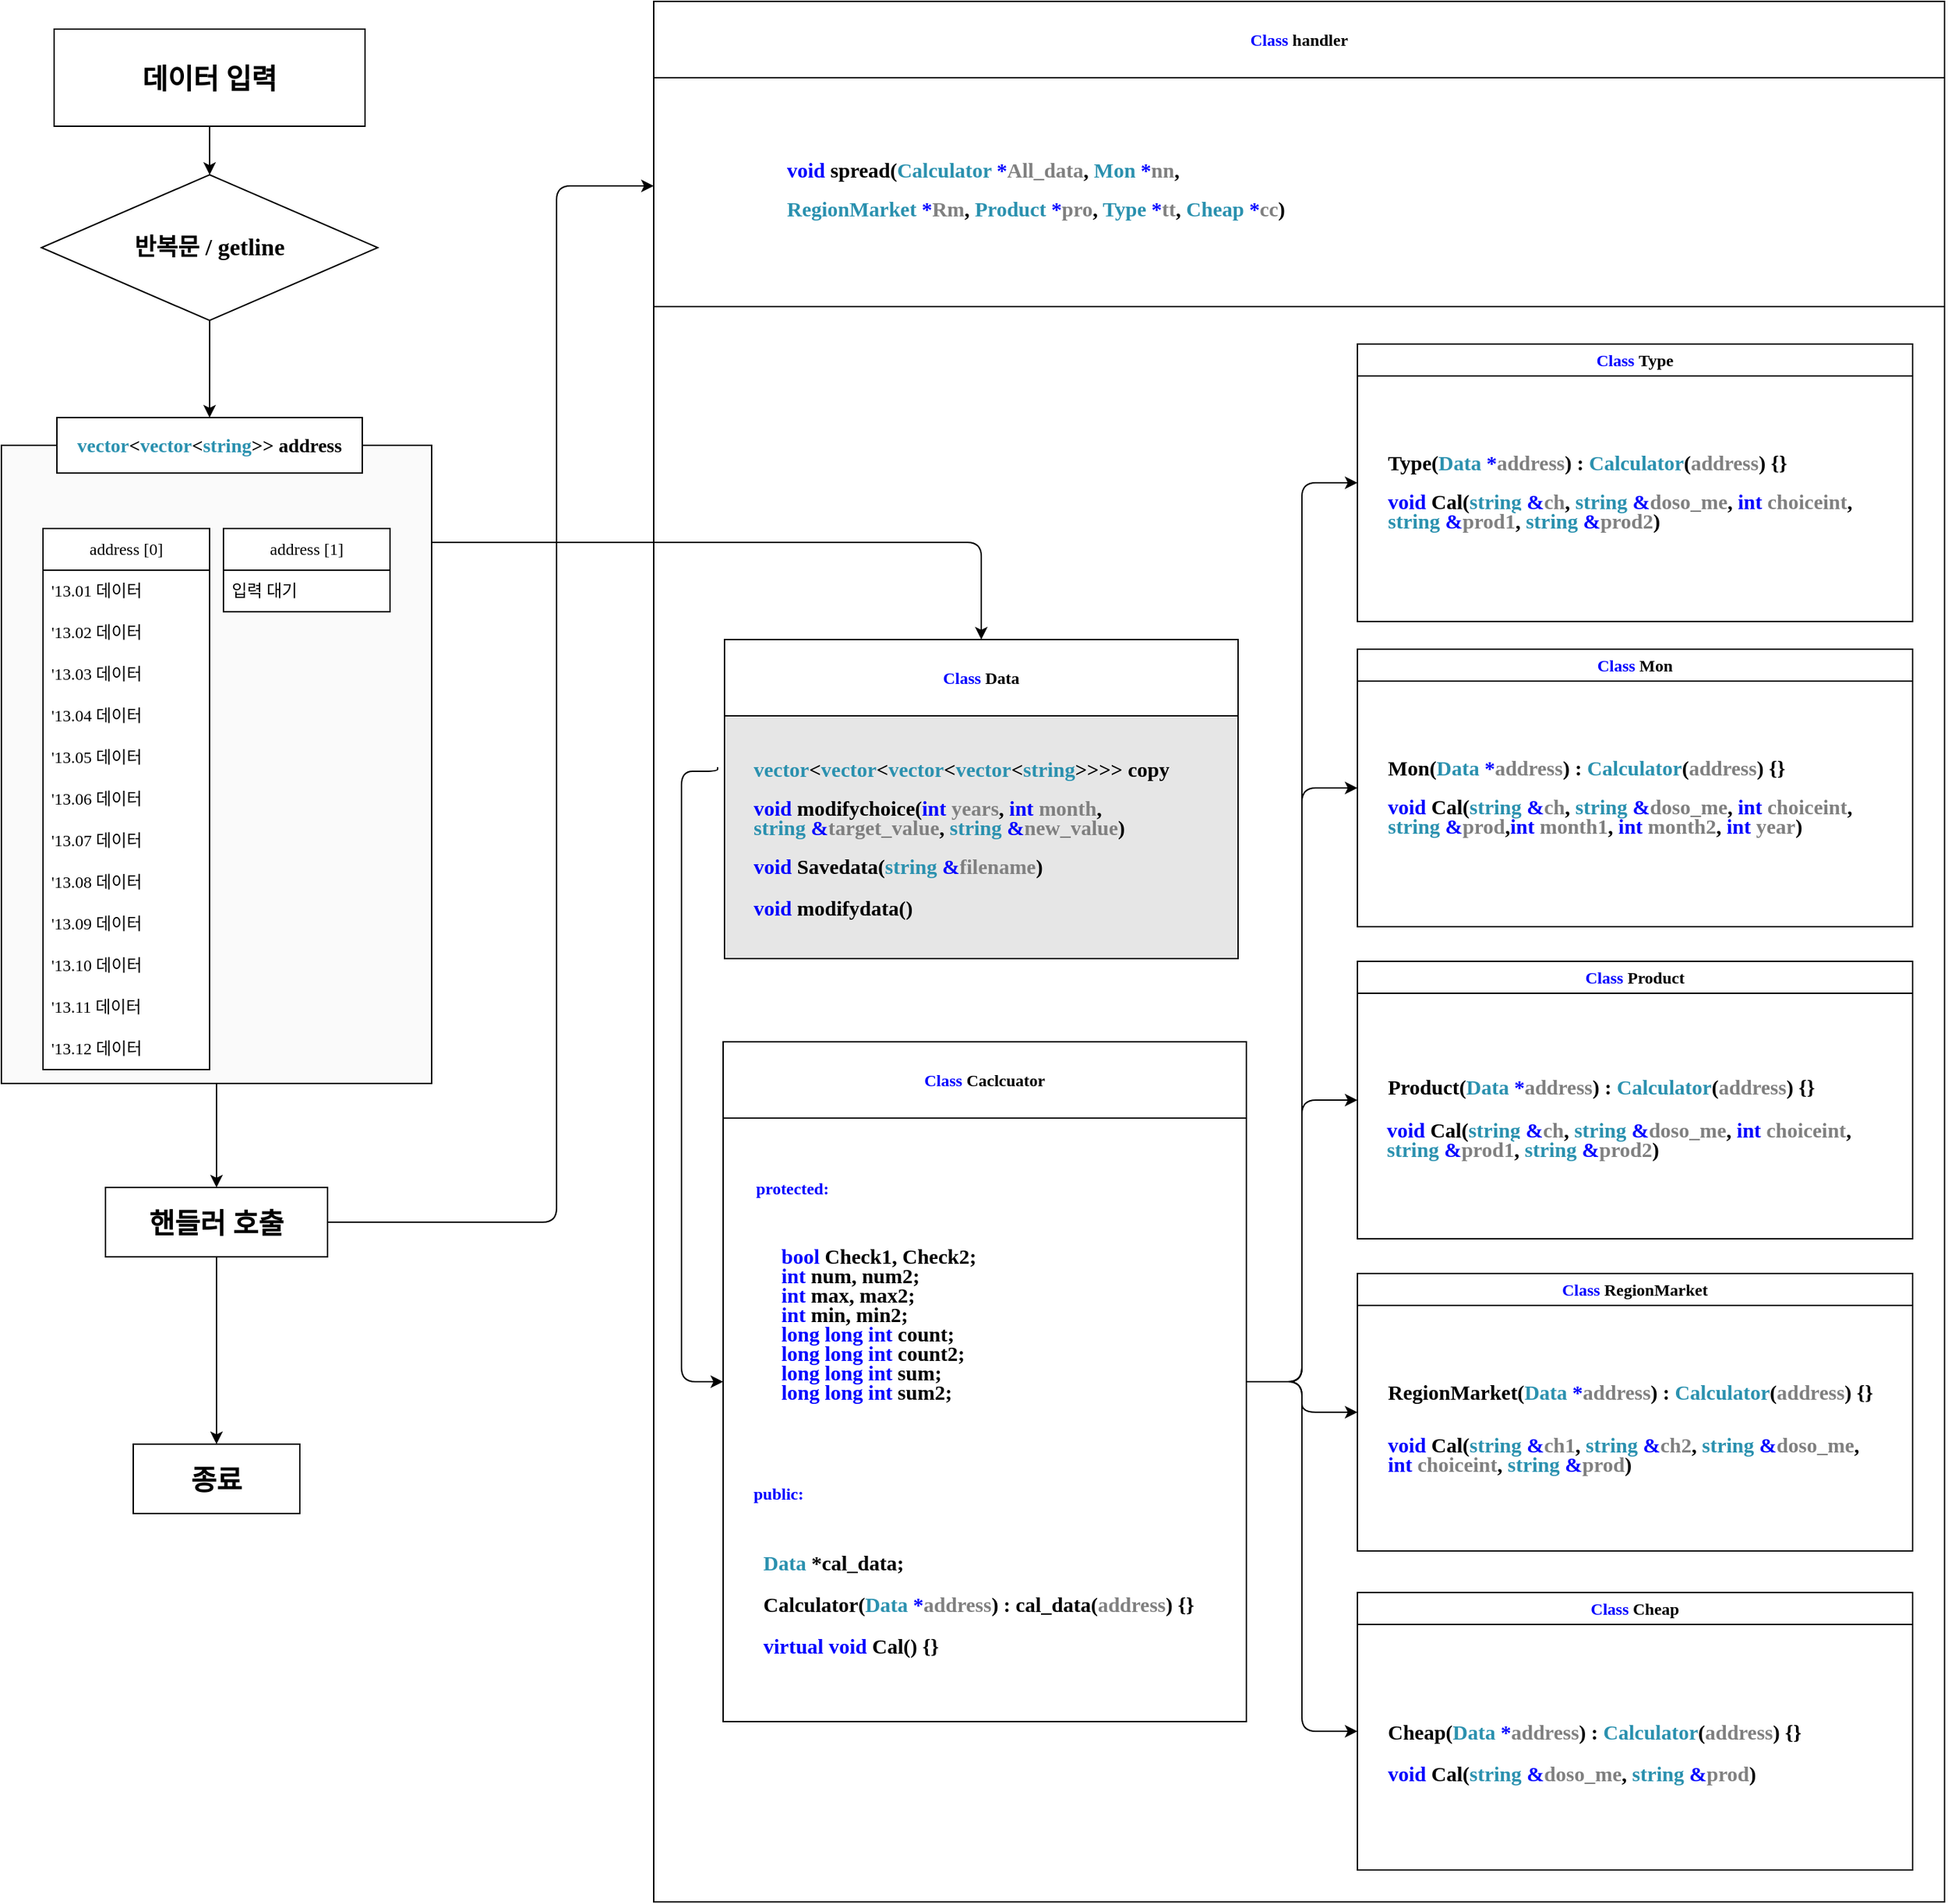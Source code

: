<mxfile version="24.3.1" type="device">
  <diagram id="v6KiXpzQFniliIx0SQfQ" name="페이지-2">
    <mxGraphModel dx="2636" dy="2210" grid="1" gridSize="10" guides="1" tooltips="1" connect="1" arrows="1" fold="1" page="1" pageScale="1" pageWidth="827" pageHeight="1169" math="0" shadow="0">
      <root>
        <mxCell id="0" />
        <mxCell id="1" parent="0" />
        <mxCell id="slJgg52BA8fFUkIbOtVV-1" value="&lt;font&gt;&lt;font color=&quot;#0000ff&quot;&gt;Class&lt;/font&gt;&amp;nbsp;handler&lt;span style=&quot;color: rgba(0, 0, 0, 0); font-size: 0px; font-weight: 400; text-align: start;&quot;&gt;%3CmxGraphModel%3E%3Croot%3E%3CmxCell%20id%3D%220%22%2F%3E%3CmxCell%20id%3D%221%22%20parent%3D%220%22%2F%3E%3CmxCell%20id%3D%222%22%20value%3D%22%26lt%3Bfont%20color%3D%26quot%3B%230000ff%26quot%3B%26gt%3BClass%26lt%3B%2Ffont%26gt%3B%26amp%3Bnbsp%3BCalculator%22%20style%3D%22swimlane%3BwhiteSpace%3Dwrap%3Bhtml%3D1%3B%22%20vertex%3D%221%22%20parent%3D%221%22%3E%3CmxGeometry%20x%3D%22314%22%20y%3D%22450%22%20width%3D%22200%22%20height%3D%22200%22%20as%3D%22geometry%22%2F%3E%3C%2FmxCell%3E%3C%2Froot%3E%3C%2FmxGraphModel%3E&lt;/span&gt;&lt;/font&gt;" style="swimlane;whiteSpace=wrap;html=1;startSize=55;verticalAlign=middle;fontFamily=Georgia;swimlaneFillColor=#FFFFFF;movable=1;resizable=1;rotatable=1;deletable=1;editable=1;connectable=1;" vertex="1" parent="1">
          <mxGeometry x="-300" y="-1130" width="930" height="1370" as="geometry" />
        </mxCell>
        <mxCell id="slJgg52BA8fFUkIbOtVV-2" value="&lt;div style=&quot;background-color: rgb(255, 255, 255); font-size: 15px; line-height: 14px;&quot;&gt;&lt;div style=&quot;font-size: 15px; line-height: 14px;&quot;&gt;&lt;span style=&quot;color: rgb(0, 0, 255); font-size: 15px;&quot;&gt;void&lt;/span&gt; spread(&lt;span style=&quot;color: rgb(43, 145, 175); font-size: 15px;&quot;&gt;Calculator&lt;/span&gt; &lt;span style=&quot;color: rgb(0, 0, 255); font-size: 15px;&quot;&gt;*&lt;/span&gt;&lt;span style=&quot;color: rgb(128, 128, 128); font-size: 15px;&quot;&gt;All_data&lt;/span&gt;, &lt;span style=&quot;color: rgb(43, 145, 175); font-size: 15px;&quot;&gt;Mon&lt;/span&gt; &lt;span style=&quot;color: rgb(0, 0, 255); font-size: 15px;&quot;&gt;*&lt;/span&gt;&lt;span style=&quot;color: rgb(128, 128, 128); font-size: 15px;&quot;&gt;nn&lt;/span&gt;,&lt;/div&gt;&lt;div style=&quot;font-size: 15px; line-height: 14px;&quot;&gt;&amp;nbsp;&lt;/div&gt;&lt;div style=&quot;font-size: 15px; line-height: 14px;&quot;&gt;&lt;span style=&quot;color: rgb(43, 145, 175); font-size: 15px;&quot;&gt;RegionMarket&lt;/span&gt; &lt;span style=&quot;color: rgb(0, 0, 255); font-size: 15px;&quot;&gt;*&lt;/span&gt;&lt;span style=&quot;color: rgb(128, 128, 128); font-size: 15px;&quot;&gt;Rm&lt;/span&gt;, &lt;span style=&quot;color: rgb(43, 145, 175); font-size: 15px;&quot;&gt;Product&lt;/span&gt; &lt;span style=&quot;color: rgb(0, 0, 255); font-size: 15px;&quot;&gt;*&lt;/span&gt;&lt;span style=&quot;color: rgb(128, 128, 128); font-size: 15px;&quot;&gt;pro&lt;/span&gt;, &lt;span style=&quot;color: rgb(43, 145, 175); font-size: 15px;&quot;&gt;Type&lt;/span&gt; &lt;span style=&quot;color: rgb(0, 0, 255); font-size: 15px;&quot;&gt;*&lt;/span&gt;&lt;span style=&quot;color: rgb(128, 128, 128); font-size: 15px;&quot;&gt;tt&lt;/span&gt;, &lt;span style=&quot;color: rgb(43, 145, 175); font-size: 15px;&quot;&gt;Cheap&lt;/span&gt; &lt;span style=&quot;color: rgb(0, 0, 255); font-size: 15px;&quot;&gt;*&lt;/span&gt;&lt;span style=&quot;color: rgb(128, 128, 128); font-size: 15px;&quot;&gt;cc&lt;/span&gt;)&lt;/div&gt;&lt;/div&gt;" style="text;html=1;align=left;verticalAlign=middle;resizable=0;points=[];autosize=1;strokeColor=none;fillColor=none;fontSize=15;fontFamily=Garamond;fontColor=#000000;spacingTop=3;spacing=5;spacingLeft=1;spacingBottom=4;fontStyle=1" vertex="1" parent="slJgg52BA8fFUkIbOtVV-1">
          <mxGeometry x="90" y="105" width="350" height="60" as="geometry" />
        </mxCell>
        <mxCell id="slJgg52BA8fFUkIbOtVV-3" value="&lt;font&gt;&lt;font color=&quot;#0000ff&quot;&gt;Class&lt;/font&gt;&amp;nbsp;Caclcuator&lt;span style=&quot;color: rgba(0, 0, 0, 0); font-size: 0px; font-weight: 400; text-align: start;&quot;&gt;%3CmxGraphModel%3E%3Croot%3E%3CmxCell%20id%3D%220%22%2F%3E%3CmxCell%20id%3D%221%22%20parent%3D%220%22%2F%3E%3CmxCell%20id%3D%222%22%20value%3D%22%26lt%3Bfont%20color%3D%26quot%3B%230000ff%26quot%3B%26gt%3BClass%26lt%3B%2Ffont%26gt%3B%26amp%3Bnbsp%3BCalculator%22%20style%3D%22swimlane%3BwhiteSpace%3Dwrap%3Bhtml%3D1%3B%22%20vertex%3D%221%22%20parent%3D%221%22%3E%3CmxGeometry%20x%3D%22314%22%20y%3D%22450%22%20width%3D%22200%22%20height%3D%22200%22%20as%3D%22geometry%22%2F%3E%3C%2FmxCell%3E%3C%2Froot%3E%3C%2FmxGraphModel%3E&lt;/span&gt;&lt;/font&gt;" style="swimlane;whiteSpace=wrap;html=1;startSize=55;verticalAlign=middle;fontFamily=Georgia;" vertex="1" parent="slJgg52BA8fFUkIbOtVV-1">
          <mxGeometry x="50" y="750" width="377" height="490" as="geometry" />
        </mxCell>
        <mxCell id="zA5pOfds3SPj7cCdmF6l-4" value="&lt;div style=&quot;color: rgb(0, 0, 0); background-color: rgb(255, 255, 255); font-size: 15px; line-height: 14px; white-space: pre;&quot;&gt;&lt;div style=&quot;font-size: 15px;&quot;&gt;&lt;span style=&quot;color: rgb(0, 0, 255); font-size: 15px;&quot;&gt;bool&lt;/span&gt;&lt;span style=&quot;color: rgb(0, 0, 0); font-size: 15px;&quot;&gt; &lt;/span&gt;&lt;span style=&quot;color: rgb(0, 0, 0); font-size: 15px;&quot;&gt;Check1&lt;/span&gt;&lt;span style=&quot;color: rgb(0, 0, 0); font-size: 15px;&quot;&gt;, &lt;/span&gt;&lt;span style=&quot;color: rgb(0, 0, 0); font-size: 15px;&quot;&gt;Check2&lt;/span&gt;&lt;span style=&quot;color: rgb(0, 0, 0); font-size: 15px;&quot;&gt;;&lt;/span&gt;&lt;/div&gt;&lt;div style=&quot;font-size: 15px;&quot;&gt;&lt;span style=&quot;color: rgb(0, 0, 255); font-size: 15px;&quot;&gt;int&lt;/span&gt;&lt;span style=&quot;color: rgb(0, 0, 0); font-size: 15px;&quot;&gt; &lt;/span&gt;&lt;span style=&quot;color: rgb(0, 0, 0); font-size: 15px;&quot;&gt;num&lt;/span&gt;&lt;span style=&quot;color: rgb(0, 0, 0); font-size: 15px;&quot;&gt;, &lt;/span&gt;&lt;span style=&quot;color: rgb(0, 0, 0); font-size: 15px;&quot;&gt;num2&lt;/span&gt;&lt;span style=&quot;color: rgb(0, 0, 0); font-size: 15px;&quot;&gt;;&lt;/span&gt;&lt;/div&gt;&lt;div style=&quot;font-size: 15px;&quot;&gt;&lt;span style=&quot;color: rgb(0, 0, 255); font-size: 15px;&quot;&gt;int&lt;/span&gt;&lt;span style=&quot;color: rgb(0, 0, 0); font-size: 15px;&quot;&gt; &lt;/span&gt;&lt;span style=&quot;color: rgb(0, 0, 0); font-size: 15px;&quot;&gt;max&lt;/span&gt;&lt;span style=&quot;color: rgb(0, 0, 0); font-size: 15px;&quot;&gt;, &lt;/span&gt;&lt;span style=&quot;color: rgb(0, 0, 0); font-size: 15px;&quot;&gt;max2&lt;/span&gt;&lt;span style=&quot;color: rgb(0, 0, 0); font-size: 15px;&quot;&gt;;&lt;/span&gt;&lt;/div&gt;&lt;div style=&quot;font-size: 15px;&quot;&gt;&lt;span style=&quot;color: rgb(0, 0, 255); font-size: 15px;&quot;&gt;int&lt;/span&gt;&lt;span style=&quot;color: rgb(0, 0, 0); font-size: 15px;&quot;&gt; &lt;/span&gt;&lt;span style=&quot;color: rgb(0, 0, 0); font-size: 15px;&quot;&gt;min&lt;/span&gt;&lt;span style=&quot;color: rgb(0, 0, 0); font-size: 15px;&quot;&gt;, &lt;/span&gt;&lt;span style=&quot;color: rgb(0, 0, 0); font-size: 15px;&quot;&gt;min2&lt;/span&gt;&lt;span style=&quot;color: rgb(0, 0, 0); font-size: 15px;&quot;&gt;;&lt;/span&gt;&lt;/div&gt;&lt;div style=&quot;font-size: 15px;&quot;&gt;&lt;span style=&quot;color: rgb(0, 0, 255); font-size: 15px;&quot;&gt;long&lt;/span&gt;&lt;span style=&quot;color: rgb(0, 0, 0); font-size: 15px;&quot;&gt; &lt;/span&gt;&lt;span style=&quot;color: rgb(0, 0, 255); font-size: 15px;&quot;&gt;long&lt;/span&gt;&lt;span style=&quot;color: rgb(0, 0, 0); font-size: 15px;&quot;&gt; &lt;/span&gt;&lt;span style=&quot;color: rgb(0, 0, 255); font-size: 15px;&quot;&gt;int&lt;/span&gt;&lt;span style=&quot;color: rgb(0, 0, 0); font-size: 15px;&quot;&gt; &lt;/span&gt;&lt;span style=&quot;color: rgb(0, 0, 0); font-size: 15px;&quot;&gt;count&lt;/span&gt;&lt;span style=&quot;color: rgb(0, 0, 0); font-size: 15px;&quot;&gt;;&lt;/span&gt;&lt;/div&gt;&lt;div style=&quot;font-size: 15px;&quot;&gt;&lt;span style=&quot;color: rgb(0, 0, 255); font-size: 15px;&quot;&gt;long&lt;/span&gt;&lt;span style=&quot;color: rgb(0, 0, 0); font-size: 15px;&quot;&gt; &lt;/span&gt;&lt;span style=&quot;color: rgb(0, 0, 255); font-size: 15px;&quot;&gt;long&lt;/span&gt;&lt;span style=&quot;color: rgb(0, 0, 0); font-size: 15px;&quot;&gt; &lt;/span&gt;&lt;span style=&quot;color: rgb(0, 0, 255); font-size: 15px;&quot;&gt;int&lt;/span&gt;&lt;span style=&quot;color: rgb(0, 0, 0); font-size: 15px;&quot;&gt; &lt;/span&gt;&lt;span style=&quot;color: rgb(0, 0, 0); font-size: 15px;&quot;&gt;count2&lt;/span&gt;&lt;span style=&quot;color: rgb(0, 0, 0); font-size: 15px;&quot;&gt;;&lt;/span&gt;&lt;/div&gt;&lt;div style=&quot;font-size: 15px;&quot;&gt;&lt;span style=&quot;color: rgb(0, 0, 255); font-size: 15px;&quot;&gt;long&lt;/span&gt;&lt;span style=&quot;color: rgb(0, 0, 0); font-size: 15px;&quot;&gt; &lt;/span&gt;&lt;span style=&quot;color: rgb(0, 0, 255); font-size: 15px;&quot;&gt;long&lt;/span&gt;&lt;span style=&quot;color: rgb(0, 0, 0); font-size: 15px;&quot;&gt; &lt;/span&gt;&lt;span style=&quot;color: rgb(0, 0, 255); font-size: 15px;&quot;&gt;int&lt;/span&gt;&lt;span style=&quot;color: rgb(0, 0, 0); font-size: 15px;&quot;&gt; &lt;/span&gt;&lt;span style=&quot;color: rgb(0, 0, 0); font-size: 15px;&quot;&gt;sum&lt;/span&gt;&lt;span style=&quot;color: rgb(0, 0, 0); font-size: 15px;&quot;&gt;;&lt;/span&gt;&lt;/div&gt;&lt;div style=&quot;font-size: 15px;&quot;&gt;&lt;span style=&quot;color: rgb(0, 0, 255); font-size: 15px;&quot;&gt;long&lt;/span&gt;&lt;span style=&quot;color: rgb(0, 0, 0); font-size: 15px;&quot;&gt; &lt;/span&gt;&lt;span style=&quot;color: rgb(0, 0, 255); font-size: 15px;&quot;&gt;long&lt;/span&gt;&lt;span style=&quot;color: rgb(0, 0, 0); font-size: 15px;&quot;&gt; &lt;/span&gt;&lt;span style=&quot;color: rgb(0, 0, 255); font-size: 15px;&quot;&gt;int&lt;/span&gt;&lt;span style=&quot;color: rgb(0, 0, 0); font-size: 15px;&quot;&gt; &lt;/span&gt;&lt;span style=&quot;color: rgb(0, 0, 0); font-size: 15px;&quot;&gt;sum2&lt;/span&gt;&lt;span style=&quot;color: rgb(0, 0, 0); font-size: 15px;&quot;&gt;;&lt;/span&gt;&lt;/div&gt;&lt;/div&gt;" style="text;html=1;align=left;verticalAlign=middle;whiteSpace=wrap;rounded=0;fontSize=15;fontStyle=1;fontFamily=Garamond;" vertex="1" parent="slJgg52BA8fFUkIbOtVV-3">
          <mxGeometry x="40" y="190" width="60" height="25" as="geometry" />
        </mxCell>
        <mxCell id="zA5pOfds3SPj7cCdmF6l-5" value="&lt;div style=&quot;color: rgb(0, 0, 0); background-color: rgb(255, 255, 255); font-size: 12px; line-height: 14px; white-space: pre;&quot;&gt;&lt;div style=&quot;font-size: 12px;&quot;&gt;&lt;span style=&quot;color: rgb(0, 0, 255); font-size: 12px;&quot;&gt;protected:&lt;/span&gt;&lt;/div&gt;&lt;/div&gt;" style="text;html=1;align=center;verticalAlign=middle;whiteSpace=wrap;rounded=0;fontSize=12;fontFamily=Garamond;fontStyle=1" vertex="1" parent="slJgg52BA8fFUkIbOtVV-3">
          <mxGeometry x="20" y="90" width="60" height="30" as="geometry" />
        </mxCell>
        <mxCell id="zA5pOfds3SPj7cCdmF6l-6" value="&lt;div style=&quot;color: rgb(0, 0, 0); background-color: rgb(255, 255, 255); font-size: 12px; line-height: 14px; white-space: pre;&quot;&gt;&lt;div style=&quot;font-size: 12px;&quot;&gt;&lt;span style=&quot;color: rgb(0, 0, 255); font-size: 12px;&quot;&gt;public:&lt;/span&gt;&lt;/div&gt;&lt;/div&gt;" style="text;html=1;align=center;verticalAlign=middle;whiteSpace=wrap;rounded=0;fontSize=12;fontFamily=Garamond;fontStyle=1" vertex="1" parent="slJgg52BA8fFUkIbOtVV-3">
          <mxGeometry x="10" y="310" width="60" height="30" as="geometry" />
        </mxCell>
        <mxCell id="zA5pOfds3SPj7cCdmF6l-3" value="&lt;div style=&quot;background-color: rgb(255, 255, 255); font-size: 15px; line-height: 14px;&quot;&gt;  &lt;span style=&quot;color: rgb(43, 145, 175); font-size: 15px;&quot;&gt;Data&lt;/span&gt; *cal_data;&lt;/div&gt;" style="text;html=1;align=left;verticalAlign=middle;resizable=0;points=[];autosize=1;strokeColor=none;fillColor=none;fontSize=15;fontFamily=Garamond;fontColor=#000000;fontStyle=1" vertex="1" parent="slJgg52BA8fFUkIbOtVV-3">
          <mxGeometry x="27" y="360" width="110" height="30" as="geometry" />
        </mxCell>
        <mxCell id="zA5pOfds3SPj7cCdmF6l-2" value="&lt;div style=&quot;background-color: rgb(255, 255, 255); font-size: 15px; line-height: 14px;&quot;&gt;Calculator(&lt;span style=&quot;color: rgb(43, 145, 175); font-size: 15px;&quot;&gt;Data&lt;/span&gt; &lt;span style=&quot;color: rgb(0, 0, 255); font-size: 15px;&quot;&gt;*&lt;/span&gt;&lt;span style=&quot;color: rgb(128, 128, 128); font-size: 15px;&quot;&gt;address&lt;/span&gt;) : cal_data(&lt;span style=&quot;color: rgb(128, 128, 128); font-size: 15px;&quot;&gt;address&lt;/span&gt;) {}&lt;/div&gt;" style="text;html=1;align=left;verticalAlign=middle;resizable=0;points=[];autosize=1;strokeColor=none;fillColor=none;fontSize=15;fontFamily=Garamond;fontColor=#000000;fontStyle=1" vertex="1" parent="slJgg52BA8fFUkIbOtVV-3">
          <mxGeometry x="27" y="390" width="300" height="30" as="geometry" />
        </mxCell>
        <mxCell id="zA5pOfds3SPj7cCdmF6l-1" value="&lt;div style=&quot;background-color: rgb(255, 255, 255); font-size: 15px; line-height: 14px;&quot;&gt;&lt;span style=&quot;color: rgb(0, 0, 255); font-size: 15px;&quot;&gt;virtual&lt;/span&gt; &lt;span style=&quot;color: rgb(0, 0, 255); font-size: 15px;&quot;&gt;void&lt;/span&gt; Cal() {}&lt;/div&gt;" style="text;html=1;align=left;verticalAlign=middle;resizable=0;points=[];autosize=1;strokeColor=none;fillColor=none;fontSize=15;fontFamily=Garamond;fontColor=#000000;fontStyle=1" vertex="1" parent="slJgg52BA8fFUkIbOtVV-3">
          <mxGeometry x="27" y="420" width="140" height="30" as="geometry" />
        </mxCell>
        <mxCell id="slJgg52BA8fFUkIbOtVV-7" value="&lt;div style=&quot;font-size: 15px; line-height: 14px;&quot;&gt;&lt;span style=&quot;color: rgb(0, 0, 255); font-size: 15px;&quot;&gt;void&lt;/span&gt; Cal(&lt;span style=&quot;font-size: 15px; color: rgb(43, 145, 175);&quot;&gt;string&lt;/span&gt;&lt;span style=&quot;background-color: rgb(255, 255, 255); font-size: 15px;&quot;&gt; &lt;/span&gt;&lt;span style=&quot;font-size: 15px; color: rgb(0, 0, 255);&quot;&gt;&amp;amp;&lt;/span&gt;&lt;span style=&quot;font-size: 15px; color: rgb(128, 128, 128);&quot;&gt;ch&lt;/span&gt;&lt;span style=&quot;background-color: rgb(255, 255, 255); font-size: 15px;&quot;&gt;, &lt;/span&gt;&lt;span style=&quot;font-size: 15px; color: rgb(43, 145, 175);&quot;&gt;string&lt;/span&gt;&lt;span style=&quot;background-color: rgb(255, 255, 255); font-size: 15px;&quot;&gt; &lt;/span&gt;&lt;span style=&quot;font-size: 15px; color: rgb(0, 0, 255);&quot;&gt;&amp;amp;&lt;/span&gt;&lt;span style=&quot;font-size: 15px; color: rgb(128, 128, 128);&quot;&gt;doso_me&lt;/span&gt;&lt;span style=&quot;background-color: rgb(255, 255, 255); font-size: 15px;&quot;&gt;, &lt;/span&gt;&lt;span style=&quot;font-size: 15px; color: rgb(0, 0, 255);&quot;&gt;int&lt;/span&gt;&lt;span style=&quot;background-color: rgb(255, 255, 255); font-size: 15px;&quot;&gt; &lt;/span&gt;&lt;span style=&quot;font-size: 15px; color: rgb(128, 128, 128);&quot;&gt;choiceint&lt;/span&gt;&lt;span style=&quot;background-color: rgb(255, 255, 255); font-size: 15px;&quot;&gt;,&lt;/span&gt;&lt;/div&gt;&lt;div style=&quot;text-align: left; font-size: 15px; line-height: 14px;&quot;&gt;&lt;span style=&quot;background-color: rgb(255, 255, 255); font-size: 15px;&quot;&gt;&lt;/span&gt;&lt;span style=&quot;font-size: 15px; color: rgb(43, 145, 175);&quot;&gt;string&lt;/span&gt;&lt;span style=&quot;background-color: rgb(255, 255, 255); font-size: 15px;&quot;&gt; &lt;/span&gt;&lt;span style=&quot;font-size: 15px; color: rgb(0, 0, 255);&quot;&gt;&amp;amp;&lt;/span&gt;&lt;span style=&quot;font-size: 15px; color: rgb(128, 128, 128);&quot;&gt;prod1&lt;/span&gt;&lt;span style=&quot;background-color: rgb(255, 255, 255); font-size: 15px;&quot;&gt;, &lt;/span&gt;&lt;span style=&quot;font-size: 15px; color: rgb(43, 145, 175);&quot;&gt;string&lt;/span&gt;&lt;span style=&quot;background-color: rgb(255, 255, 255); font-size: 15px;&quot;&gt; &lt;/span&gt;&lt;span style=&quot;font-size: 15px; color: rgb(0, 0, 255);&quot;&gt;&amp;amp;&lt;/span&gt;&lt;span style=&quot;font-size: 15px; color: rgb(128, 128, 128);&quot;&gt;prod2&lt;/span&gt;&lt;span style=&quot;font-size: 15px; text-align: left; background-color: initial;&quot;&gt;)&lt;/span&gt;&lt;/div&gt;" style="text;html=1;align=center;verticalAlign=middle;resizable=0;points=[];autosize=1;strokeColor=none;fillColor=none;fontSize=15;fontFamily=Garamond;fontColor=#000000;labelBackgroundColor=none;fontStyle=1" vertex="1" parent="slJgg52BA8fFUkIbOtVV-1">
          <mxGeometry x="530" y="800" width="330" height="40" as="geometry" />
        </mxCell>
        <mxCell id="slJgg52BA8fFUkIbOtVV-8" value="&lt;font color=&quot;#0000ff&quot;&gt;Class&lt;/font&gt;&amp;nbsp;Mon&lt;span style=&quot;color: rgba(0, 0, 0, 0); font-size: 0px; font-weight: 400; text-align: start;&quot;&gt;%3CmxGraphModel%3E%3Croot%3E%3CmxCell%20id%3D%220%22%2F%3E%3CmxCell%20id%3D%221%22%20parent%3D%220%22%2F%3E%3CmxCell%20id%3D%222%22%20value%3D%22%26lt%3Bfont%20color%3D%26quot%3B%230000ff%26quot%3B%26gt%3BClass%26lt%3B%2Ffont%26gt%3B%26amp%3Bnbsp%3BCalculator%22%20style%3D%22swimlane%3BwhiteSpace%3Dwrap%3Bhtml%3D1%3B%22%20vertex%3D%221%22%20parent%3D%221%22%3E%3CmxGeometry%20x%3D%22314%22%20y%3D%22450%22%20width%3D%22200%22%20height%3D%22200%22%20as%3D%22geometry%22%2F%3E%3C%2FmxCell%3E%3C%2Froot%3E%3C%2FmxGraphModel%3E&lt;/span&gt;" style="swimlane;whiteSpace=wrap;html=1;fontFamily=Georgia;" vertex="1" parent="1">
          <mxGeometry x="207" y="-663" width="400" height="200" as="geometry" />
        </mxCell>
        <mxCell id="slJgg52BA8fFUkIbOtVV-9" value="&lt;div style=&quot;font-size: 15px; line-height: 14px;&quot;&gt;&lt;div style=&quot;background-color: rgb(255, 255, 255); font-size: 15px; line-height: 14px;&quot;&gt;&lt;span style=&quot;color: rgb(0, 0, 255); font-size: 15px;&quot;&gt;void&lt;/span&gt; Cal(&lt;span style=&quot;color: rgb(43, 145, 175); font-size: 15px;&quot;&gt;string&lt;/span&gt; &lt;span style=&quot;color: rgb(0, 0, 255); font-size: 15px;&quot;&gt;&amp;amp;&lt;/span&gt;&lt;span style=&quot;color: rgb(128, 128, 128); font-size: 15px;&quot;&gt;ch&lt;/span&gt;, &lt;span style=&quot;color: rgb(43, 145, 175); font-size: 15px;&quot;&gt;string&lt;/span&gt; &lt;span style=&quot;color: rgb(0, 0, 255); font-size: 15px;&quot;&gt;&amp;amp;&lt;/span&gt;&lt;span style=&quot;color: rgb(128, 128, 128); font-size: 15px;&quot;&gt;doso_me&lt;/span&gt;, &lt;span style=&quot;color: rgb(0, 0, 255); font-size: 15px;&quot;&gt;int&lt;/span&gt; &lt;span style=&quot;color: rgb(128, 128, 128); font-size: 15px;&quot;&gt;choiceint&lt;/span&gt;,&lt;/div&gt;&lt;div style=&quot;background-color: rgb(255, 255, 255); font-size: 15px; line-height: 14px;&quot;&gt;&lt;span style=&quot;color: rgb(43, 145, 175); font-size: 15px;&quot;&gt;string&lt;/span&gt; &lt;span style=&quot;color: rgb(0, 0, 255); font-size: 15px;&quot;&gt;&amp;amp;&lt;/span&gt;&lt;span style=&quot;color: rgb(128, 128, 128); font-size: 15px;&quot;&gt;prod&lt;/span&gt;,&lt;span style=&quot;color: rgb(0, 0, 255); font-size: 15px;&quot;&gt;int&lt;/span&gt; &lt;span style=&quot;color: rgb(128, 128, 128); font-size: 15px;&quot;&gt;month1&lt;/span&gt;, &lt;span style=&quot;color: rgb(0, 0, 255); font-size: 15px;&quot;&gt;int&lt;/span&gt; &lt;span style=&quot;color: rgb(128, 128, 128); font-size: 15px;&quot;&gt;month2&lt;/span&gt;, &lt;span style=&quot;color: rgb(0, 0, 255); font-size: 15px;&quot;&gt;int&lt;/span&gt; &lt;span style=&quot;color: rgb(128, 128, 128); font-size: 15px;&quot;&gt;year&lt;/span&gt;)&lt;/div&gt;&lt;/div&gt;" style="text;html=1;align=left;verticalAlign=middle;resizable=0;points=[];autosize=1;strokeColor=none;fillColor=none;fontSize=15;fontFamily=Garamond;fontColor=#000000;labelBackgroundColor=none;fontStyle=1;spacingLeft=0;spacingTop=0;" vertex="1" parent="slJgg52BA8fFUkIbOtVV-8">
          <mxGeometry x="20" y="100" width="330" height="40" as="geometry" />
        </mxCell>
        <mxCell id="slJgg52BA8fFUkIbOtVV-10" value="&lt;div style=&quot;font-size: 15px; line-height: 14px;&quot;&gt;&lt;div style=&quot;background-color: rgb(255, 255, 255); font-size: 15px; line-height: 14px;&quot;&gt;Mon(&lt;span style=&quot;color: rgb(43, 145, 175); font-size: 15px;&quot;&gt;Data&lt;/span&gt; &lt;span style=&quot;color: rgb(0, 0, 255); font-size: 15px;&quot;&gt;*&lt;/span&gt;&lt;span style=&quot;color: rgb(128, 128, 128); font-size: 15px;&quot;&gt;address&lt;/span&gt;) : &lt;span style=&quot;color: rgb(43, 145, 175); font-size: 15px;&quot;&gt;Calculator&lt;/span&gt;(&lt;span style=&quot;color: rgb(128, 128, 128); font-size: 15px;&quot;&gt;address&lt;/span&gt;) {}&lt;/div&gt;&lt;/div&gt;" style="text;html=1;align=left;verticalAlign=middle;resizable=0;points=[];autosize=1;strokeColor=none;fillColor=none;fontSize=15;fontFamily=Garamond;fontColor=#000000;labelBackgroundColor=none;fontStyle=1" vertex="1" parent="slJgg52BA8fFUkIbOtVV-8">
          <mxGeometry x="20" y="70" width="280" height="30" as="geometry" />
        </mxCell>
        <mxCell id="slJgg52BA8fFUkIbOtVV-11" value="&lt;font color=&quot;#0000ff&quot;&gt;Class&lt;/font&gt;&amp;nbsp;RegionMarket&lt;span style=&quot;color: rgba(0, 0, 0, 0); font-size: 0px; font-weight: 400; text-align: start;&quot;&gt;%3CmxGraphModel%3E%3Croot%3E%3CmxCell%20id%3D%220%22%2F%3E%3CmxCell%20id%3D%221%22%20parent%3D%220%22%2F%3E%3CmxCell%20id%3D%222%22%20value%3D%22%26lt%3Bfont%20color%3D%26quot%3B%230000ff%26quot%3B%26gt%3BClass%26lt%3B%2Ffont%26gt%3B%26amp%3Bnbsp%3BCalculator%22%20style%3D%22swimlane%3BwhiteSpace%3Dwrap%3Bhtml%3D1%3B%22%20vertex%3D%221%22%20parent%3D%221%22%3E%3CmxGeometry%20x%3D%22314%22%20y%3D%22450%22%20width%3D%22200%22%20height%3D%22200%22%20as%3D%22geometry%22%2F%3E%3C%2FmxCell%3E%3C%2Froot%3E%3C%2FmxGraphModel%&lt;/span&gt;" style="swimlane;whiteSpace=wrap;html=1;fontFamily=Georgia;" vertex="1" parent="1">
          <mxGeometry x="207" y="-213" width="400" height="200" as="geometry" />
        </mxCell>
        <mxCell id="slJgg52BA8fFUkIbOtVV-12" value="&lt;div style=&quot;font-size: 15px; line-height: 14px;&quot;&gt;&lt;span style=&quot;color: rgb(0, 0, 255); font-size: 15px;&quot;&gt;void&lt;/span&gt; Cal(&lt;span style=&quot;color: rgb(43, 145, 175); font-size: 15px;&quot;&gt;string&lt;/span&gt; &lt;span style=&quot;color: rgb(0, 0, 255); font-size: 15px;&quot;&gt;&amp;amp;&lt;/span&gt;&lt;span style=&quot;color: rgb(128, 128, 128); font-size: 15px;&quot;&gt;ch1&lt;/span&gt;, &lt;span style=&quot;color: rgb(43, 145, 175); font-size: 15px;&quot;&gt;string&lt;/span&gt; &lt;span style=&quot;color: rgb(0, 0, 255); font-size: 15px;&quot;&gt;&amp;amp;&lt;/span&gt;&lt;span style=&quot;color: rgb(128, 128, 128); font-size: 15px;&quot;&gt;ch2&lt;/span&gt;, &lt;span style=&quot;color: rgb(43, 145, 175); font-size: 15px;&quot;&gt;string&lt;/span&gt; &lt;span style=&quot;color: rgb(0, 0, 255); font-size: 15px;&quot;&gt;&amp;amp;&lt;/span&gt;&lt;span style=&quot;color: rgb(128, 128, 128); font-size: 15px;&quot;&gt;doso_me&lt;/span&gt;,&amp;nbsp;&lt;/div&gt;&lt;div style=&quot;font-size: 15px; line-height: 14px;&quot;&gt;&lt;span style=&quot;color: rgb(0, 0, 255); font-size: 15px;&quot;&gt;int&lt;/span&gt; &lt;span style=&quot;color: rgb(128, 128, 128); font-size: 15px;&quot;&gt;choiceint&lt;/span&gt;, &lt;span style=&quot;color: rgb(43, 145, 175); font-size: 15px;&quot;&gt;string&lt;/span&gt; &lt;span style=&quot;color: rgb(0, 0, 255); font-size: 15px;&quot;&gt;&amp;amp;&lt;/span&gt;&lt;span style=&quot;color: rgb(128, 128, 128); font-size: 15px;&quot;&gt;prod&lt;/span&gt;)&lt;/div&gt;" style="text;html=1;align=left;verticalAlign=middle;resizable=0;points=[];autosize=1;strokeColor=none;fillColor=none;fontSize=15;fontFamily=Garamond;fontColor=#000000;labelBackgroundColor=none;fontStyle=1" vertex="1" parent="slJgg52BA8fFUkIbOtVV-11">
          <mxGeometry x="20" y="110" width="330" height="40" as="geometry" />
        </mxCell>
        <mxCell id="slJgg52BA8fFUkIbOtVV-13" value="&lt;div style=&quot;font-size: 15px; line-height: 14px;&quot;&gt;&lt;div style=&quot;background-color: rgb(255, 255, 255); font-size: 15px; line-height: 14px;&quot;&gt;RegionMarket(&lt;span style=&quot;color: rgb(43, 145, 175); font-size: 15px;&quot;&gt;Data&lt;/span&gt; &lt;span style=&quot;color: rgb(0, 0, 255); font-size: 15px;&quot;&gt;*&lt;/span&gt;&lt;span style=&quot;color: rgb(128, 128, 128); font-size: 15px;&quot;&gt;address&lt;/span&gt;) : &lt;span style=&quot;color: rgb(43, 145, 175); font-size: 15px;&quot;&gt;Calculator&lt;/span&gt;(&lt;span style=&quot;color: rgb(128, 128, 128); font-size: 15px;&quot;&gt;address&lt;/span&gt;) {}&lt;/div&gt;&lt;/div&gt;" style="text;html=1;align=left;verticalAlign=middle;resizable=0;points=[];autosize=1;strokeColor=none;fillColor=none;fontSize=15;fontFamily=Garamond;fontColor=#000000;labelBackgroundColor=none;fontStyle=1" vertex="1" parent="slJgg52BA8fFUkIbOtVV-11">
          <mxGeometry x="20" y="70" width="340" height="30" as="geometry" />
        </mxCell>
        <mxCell id="slJgg52BA8fFUkIbOtVV-14" value="&lt;font color=&quot;#0000ff&quot;&gt;Class&lt;/font&gt;&amp;nbsp;Type&lt;span style=&quot;color: rgba(0, 0, 0, 0); font-size: 0px; font-weight: 400; text-align: start;&quot;&gt;%3CmxGraphModel%3E%3Croot%3E%3CmxCell%20id%3D%220%22%2F%3E%3CmxCell%20id%3D%221%22%20parent%3D%220%22%2F%3E%3CmxCell%20id%3D%222%22%20value%3D%22%26lt%3Bfont%20color%3D%26quot%3B%230000ff%26quot%3B%26gt%3BClass%26lt%3B%2Ffont%26gt%3B%26amp%3Bnbsp%3BCalculator%22%20style%3D%22swimlane%3BwhiteSpace%3Dwrap%3Bhtml%3D1%3B%22%20vertex%3D%221%22%20parent%3D%221%22%3E%3CmxGeometry%20x%3D%22314%22%20y%3D%22450%22%20width%3D%22200%22%20height%3D%22200%22%20as%3D%22geometry%22%2F%3E%3C%2FmxCell%3E%3C%2Froot%3E%3C%2FmxGraphModel%3E&lt;/span&gt;" style="swimlane;whiteSpace=wrap;html=1;fontFamily=Georgia;swimlaneFillColor=default;" vertex="1" parent="1">
          <mxGeometry x="207" y="-883" width="400" height="200" as="geometry" />
        </mxCell>
        <mxCell id="slJgg52BA8fFUkIbOtVV-15" value="&lt;div style=&quot;font-size: 15px; line-height: 14px;&quot;&gt;&lt;span style=&quot;color: rgb(0, 0, 255); font-size: 15px;&quot;&gt;void&lt;/span&gt; Cal(&lt;span style=&quot;font-size: 15px; color: rgb(43, 145, 175);&quot;&gt;string&lt;/span&gt;&lt;span style=&quot;background-color: rgb(255, 255, 255); font-size: 15px;&quot;&gt; &lt;/span&gt;&lt;span style=&quot;font-size: 15px; color: rgb(0, 0, 255);&quot;&gt;&amp;amp;&lt;/span&gt;&lt;span style=&quot;font-size: 15px; color: rgb(128, 128, 128);&quot;&gt;ch&lt;/span&gt;&lt;span style=&quot;background-color: rgb(255, 255, 255); font-size: 15px;&quot;&gt;, &lt;/span&gt;&lt;span style=&quot;font-size: 15px; color: rgb(43, 145, 175);&quot;&gt;string&lt;/span&gt;&lt;span style=&quot;background-color: rgb(255, 255, 255); font-size: 15px;&quot;&gt; &lt;/span&gt;&lt;span style=&quot;font-size: 15px; color: rgb(0, 0, 255);&quot;&gt;&amp;amp;&lt;/span&gt;&lt;span style=&quot;font-size: 15px; color: rgb(128, 128, 128);&quot;&gt;doso_me&lt;/span&gt;&lt;span style=&quot;background-color: rgb(255, 255, 255); font-size: 15px;&quot;&gt;, &lt;/span&gt;&lt;span style=&quot;font-size: 15px; color: rgb(0, 0, 255);&quot;&gt;int&lt;/span&gt;&lt;span style=&quot;background-color: rgb(255, 255, 255); font-size: 15px;&quot;&gt; &lt;/span&gt;&lt;span style=&quot;font-size: 15px; color: rgb(128, 128, 128);&quot;&gt;choiceint&lt;/span&gt;&lt;span style=&quot;background-color: rgb(255, 255, 255); font-size: 15px;&quot;&gt;,&lt;/span&gt;&lt;/div&gt;&lt;div style=&quot;font-size: 15px; line-height: 14px;&quot;&gt;&lt;span style=&quot;background-color: rgb(255, 255, 255); font-size: 15px;&quot;&gt;&lt;/span&gt;&lt;span style=&quot;font-size: 15px; color: rgb(43, 145, 175);&quot;&gt;string&lt;/span&gt;&lt;span style=&quot;background-color: rgb(255, 255, 255); font-size: 15px;&quot;&gt; &lt;/span&gt;&lt;span style=&quot;font-size: 15px; color: rgb(0, 0, 255);&quot;&gt;&amp;amp;&lt;/span&gt;&lt;span style=&quot;font-size: 15px; color: rgb(128, 128, 128);&quot;&gt;prod1&lt;/span&gt;&lt;span style=&quot;background-color: rgb(255, 255, 255); font-size: 15px;&quot;&gt;, &lt;/span&gt;&lt;span style=&quot;font-size: 15px; color: rgb(43, 145, 175);&quot;&gt;string&lt;/span&gt;&lt;span style=&quot;background-color: rgb(255, 255, 255); font-size: 15px;&quot;&gt; &lt;/span&gt;&lt;span style=&quot;font-size: 15px; color: rgb(0, 0, 255);&quot;&gt;&amp;amp;&lt;/span&gt;&lt;span style=&quot;font-size: 15px; color: rgb(128, 128, 128);&quot;&gt;prod2&lt;/span&gt;&lt;span style=&quot;font-size: 15px; background-color: initial;&quot;&gt;)&lt;/span&gt;&lt;/div&gt;" style="text;html=1;align=left;verticalAlign=middle;resizable=0;points=[];autosize=1;strokeColor=none;fillColor=none;fontSize=15;fontFamily=Garamond;fontColor=#000000;labelBackgroundColor=none;fontStyle=1" vertex="1" parent="slJgg52BA8fFUkIbOtVV-14">
          <mxGeometry x="20" y="100" width="330" height="40" as="geometry" />
        </mxCell>
        <mxCell id="slJgg52BA8fFUkIbOtVV-16" value="&lt;div style=&quot;font-size: 15px; line-height: 14px;&quot;&gt;&lt;div style=&quot;background-color: rgb(255, 255, 255); font-size: 15px; line-height: 14px;&quot;&gt;Type(&lt;span style=&quot;color: rgb(43, 145, 175); font-size: 15px;&quot;&gt;Data&lt;/span&gt; &lt;span style=&quot;color: rgb(0, 0, 255); font-size: 15px;&quot;&gt;*&lt;/span&gt;&lt;span style=&quot;color: rgb(128, 128, 128); font-size: 15px;&quot;&gt;address&lt;/span&gt;) : &lt;span style=&quot;color: rgb(43, 145, 175); font-size: 15px;&quot;&gt;Calculator&lt;/span&gt;(&lt;span style=&quot;color: rgb(128, 128, 128); font-size: 15px;&quot;&gt;address&lt;/span&gt;) {}&lt;/div&gt;&lt;/div&gt;" style="text;html=1;align=left;verticalAlign=middle;resizable=0;points=[];autosize=1;strokeColor=none;fillColor=none;fontSize=15;fontFamily=Garamond;fontColor=#000000;labelBackgroundColor=none;fontStyle=1" vertex="1" parent="slJgg52BA8fFUkIbOtVV-14">
          <mxGeometry x="20" y="70" width="280" height="30" as="geometry" />
        </mxCell>
        <mxCell id="slJgg52BA8fFUkIbOtVV-17" value="&lt;font&gt;&lt;font color=&quot;#0000ff&quot;&gt;Class&lt;/font&gt;&amp;nbsp;Product&lt;span style=&quot;color: rgba(0, 0, 0, 0); font-size: 0px; font-weight: 400; text-align: start;&quot;&gt;%3CmxGraphModel%3E%3Croot%3E%3CmxCell%20id%3D%220%22%2F%3E%3CmxCell%20id%3D%221%22%20parent%3D%220%22%2F%3E%3CmxCell%20id%3D%222%22%20value%3D%22%26lt%3Bfont%20color%3D%26quot%3B%230000ff%26quot%3B%26gt%3BClass%26lt%3B%2Ffont%26gt%3B%26amp%3Bnbsp%3BCalculator%22%20style%3D%22swimlane%3BwhiteSpace%3Dwrap%3Bhtml%3D1%3B%22%20vertex%3D%221%22%20parent%3D%221%22%3E%3CmxGeometry%20x%3D%22314%22%20y%3D%22450%22%20width%3D%22200%22%20height%3D%22200%22%20as%3D%22geometry%22%2F%3E%3C%2FmxCell%3E%3C%2Froot%3E%3C%2FmxGraphModel%3E&lt;/span&gt;&lt;/font&gt;" style="swimlane;whiteSpace=wrap;html=1;fontFamily=Georgia;" vertex="1" parent="1">
          <mxGeometry x="207" y="-438" width="400" height="200" as="geometry" />
        </mxCell>
        <mxCell id="slJgg52BA8fFUkIbOtVV-18" value="&lt;div style=&quot;font-size: 15px; line-height: 14px;&quot;&gt;&lt;div style=&quot;background-color: rgb(255, 255, 255); font-size: 15px; line-height: 14px;&quot;&gt;Product(&lt;span style=&quot;color: rgb(43, 145, 175); font-size: 15px;&quot;&gt;Data&lt;/span&gt; &lt;span style=&quot;color: rgb(0, 0, 255); font-size: 15px;&quot;&gt;*&lt;/span&gt;&lt;span style=&quot;color: rgb(128, 128, 128); font-size: 15px;&quot;&gt;address&lt;/span&gt;) : &lt;span style=&quot;color: rgb(43, 145, 175); font-size: 15px;&quot;&gt;Calculator&lt;/span&gt;(&lt;span style=&quot;color: rgb(128, 128, 128); font-size: 15px;&quot;&gt;address&lt;/span&gt;) {}&lt;/div&gt;&lt;/div&gt;" style="text;html=1;align=left;verticalAlign=middle;resizable=0;points=[];autosize=1;strokeColor=none;fillColor=none;fontSize=15;fontFamily=Garamond;fontColor=#000000;labelBackgroundColor=none;fontStyle=1" vertex="1" parent="slJgg52BA8fFUkIbOtVV-17">
          <mxGeometry x="20" y="75" width="300" height="30" as="geometry" />
        </mxCell>
        <mxCell id="slJgg52BA8fFUkIbOtVV-19" value="&lt;font color=&quot;#0000ff&quot;&gt;Class&lt;/font&gt;&amp;nbsp;Cheap&lt;span style=&quot;color: rgba(0, 0, 0, 0); font-size: 0px; font-weight: 400; text-align: start;&quot;&gt;%3CmxGraphModel%3E%3Croot%3E%3CmxCell%20id%3D%220%22%2F%3E%3CmxCell%20id%3D%221%22%20parent%3D%220%22%2F%3E%3CmxCell%20id%3D%222%22%20value%3D%22%26lt%3Bfont%20color%3D%26quot%3B%230000ff%26quot%3B%26gt%3BClass%26lt%3B%2Ffont%26gt%3B%26amp%3Bnbsp%3BCalculator%22%20style%3D%22swimlane%3BwhiteSpace%3Dwrap%3Bhtml%3D1%3B%22%20vertex%3D%221%22%20parent%3D%221%22%3E%3CmxGeometry%20x%3D%22314%22%20y%3D%22450%22%20width%3D%22200%22%20height%3D%22200%22%20as%3D%22geometry%22%2F%3E%3C%2FmxCell%3E%3C%2Froot%3E%3C%2FmxGraphModel%3E&lt;/span&gt;" style="swimlane;whiteSpace=wrap;html=1;fontFamily=Georgia;" vertex="1" parent="1">
          <mxGeometry x="207" y="17" width="400" height="200" as="geometry" />
        </mxCell>
        <mxCell id="slJgg52BA8fFUkIbOtVV-20" value="&lt;div style=&quot;font-size: 15px; line-height: 14px;&quot;&gt;&lt;span style=&quot;color: rgb(0, 0, 255); font-size: 15px;&quot;&gt;void&lt;/span&gt; Cal(&lt;span style=&quot;color: rgb(43, 145, 175); font-size: 15px;&quot;&gt;string&lt;/span&gt; &lt;span style=&quot;color: rgb(0, 0, 255); font-size: 15px;&quot;&gt;&amp;amp;&lt;/span&gt;&lt;span style=&quot;color: rgb(128, 128, 128); font-size: 15px;&quot;&gt;doso_me&lt;/span&gt;,&amp;nbsp;&lt;span style=&quot;font-size: 15px; background-color: initial; color: rgb(43, 145, 175);&quot;&gt;string&lt;/span&gt;&lt;span style=&quot;font-size: 15px; background-color: initial;&quot;&gt; &lt;/span&gt;&lt;span style=&quot;font-size: 15px; background-color: initial; color: rgb(0, 0, 255);&quot;&gt;&amp;amp;&lt;/span&gt;&lt;span style=&quot;font-size: 15px; background-color: initial; color: rgb(128, 128, 128);&quot;&gt;prod&lt;/span&gt;&lt;span style=&quot;font-size: 15px; background-color: initial;&quot;&gt;)&lt;/span&gt;&lt;/div&gt;" style="text;html=1;align=left;verticalAlign=middle;resizable=0;points=[];autosize=1;strokeColor=none;fillColor=none;fontSize=15;fontFamily=Garamond;fontColor=#000000;labelBackgroundColor=none;fontStyle=1" vertex="1" parent="slJgg52BA8fFUkIbOtVV-19">
          <mxGeometry x="20" y="115" width="260" height="30" as="geometry" />
        </mxCell>
        <mxCell id="slJgg52BA8fFUkIbOtVV-21" value="&lt;div style=&quot;font-size: 15px; line-height: 14px;&quot;&gt;&lt;div style=&quot;background-color: rgb(255, 255, 255); font-size: 15px; line-height: 14px;&quot;&gt;Cheap(&lt;span style=&quot;color: rgb(43, 145, 175); font-size: 15px;&quot;&gt;Data&lt;/span&gt; &lt;span style=&quot;color: rgb(0, 0, 255); font-size: 15px;&quot;&gt;*&lt;/span&gt;&lt;span style=&quot;color: rgb(128, 128, 128); font-size: 15px;&quot;&gt;address&lt;/span&gt;) : &lt;span style=&quot;color: rgb(43, 145, 175); font-size: 15px;&quot;&gt;Calculator&lt;/span&gt;(&lt;span style=&quot;color: rgb(128, 128, 128); font-size: 15px;&quot;&gt;address&lt;/span&gt;) {}&lt;/div&gt;&lt;/div&gt;" style="text;html=1;align=left;verticalAlign=middle;resizable=0;points=[];autosize=1;strokeColor=none;fillColor=none;fontSize=15;fontFamily=Garamond;fontColor=#000000;labelBackgroundColor=none;fontStyle=1" vertex="1" parent="slJgg52BA8fFUkIbOtVV-19">
          <mxGeometry x="20" y="85" width="290" height="30" as="geometry" />
        </mxCell>
        <mxCell id="slJgg52BA8fFUkIbOtVV-22" style="edgeStyle=orthogonalEdgeStyle;html=1;entryX=0;entryY=0.5;entryDx=0;entryDy=0;fontFamily=Georgia;fontSize=14;fontColor=#000000;startSize=30;" edge="1" parent="1" source="slJgg52BA8fFUkIbOtVV-3" target="slJgg52BA8fFUkIbOtVV-14">
          <mxGeometry relative="1" as="geometry" />
        </mxCell>
        <mxCell id="slJgg52BA8fFUkIbOtVV-23" style="edgeStyle=orthogonalEdgeStyle;html=1;entryX=0;entryY=0.5;entryDx=0;entryDy=0;fontFamily=Georgia;fontSize=14;fontColor=#000000;startSize=30;" edge="1" parent="1" source="slJgg52BA8fFUkIbOtVV-3" target="slJgg52BA8fFUkIbOtVV-8">
          <mxGeometry relative="1" as="geometry" />
        </mxCell>
        <mxCell id="slJgg52BA8fFUkIbOtVV-24" style="edgeStyle=orthogonalEdgeStyle;html=1;entryX=0;entryY=0.5;entryDx=0;entryDy=0;fontFamily=Georgia;fontSize=14;fontColor=#000000;startSize=30;" edge="1" parent="1" source="slJgg52BA8fFUkIbOtVV-3" target="slJgg52BA8fFUkIbOtVV-17">
          <mxGeometry relative="1" as="geometry" />
        </mxCell>
        <mxCell id="slJgg52BA8fFUkIbOtVV-25" value="&lt;font&gt;&lt;font color=&quot;#0000ff&quot;&gt;Class&lt;/font&gt;&amp;nbsp;Data&lt;span style=&quot;color: rgba(0, 0, 0, 0); font-size: 0px; font-weight: 400; text-align: start;&quot;&gt;%3CmxGraphModel%3E%3Croot%3E%3CmxCell%20id%3D%220%22%2F%3E%3CmxCell%20id%3D%221%22%20parent%3D%220%22%2F%3E%3CmxCell%20id%3D%222%22%20value%3D%22%26lt%3Bfont%20color%3D%26quot%3B%230000ff%26quot%3B%26gt%3BClass%26lt%3B%2Ffont%26gt%3B%26amp%3Bnbsp%3BCalculator%22%20style%3D%22swimlane%3BwhiteSpace%3Dwrap%3Bhtml%3D1%3B%22%20vertex%3D%221%22%20parent%3D%221%22%3E%3CmxGeometry%20x%3D%22314%22%20y%3D%22450%22%20width%3D%22200%22%20height%3D%22200%22%20as%3D%22geometry%22%2F%3E%3C%2FmxCell%3E%3C%2Froot%3E%3C%2FmxGraphModel%3E&lt;/span&gt;&lt;/font&gt;" style="swimlane;whiteSpace=wrap;html=1;startSize=55;verticalAlign=middle;fontFamily=Georgia;swimlaneFillColor=#E6E6E6;" vertex="1" parent="1">
          <mxGeometry x="-249" y="-670" width="370" height="230" as="geometry" />
        </mxCell>
        <mxCell id="wY1P5RwbEJGx3b7p0MH7-3" value="&lt;div style=&quot;font-size: 15px; line-height: 14px;&quot;&gt;&lt;div style=&quot;font-size: 15px; line-height: 14px;&quot;&gt;&lt;div style=&quot;font-size: 15px; line-height: 14px;&quot;&gt;&lt;span style=&quot;color: rgb(43, 145, 175); font-size: 15px;&quot;&gt;vector&lt;/span&gt;&amp;lt;&lt;span style=&quot;color: rgb(43, 145, 175); font-size: 15px;&quot;&gt;vector&lt;/span&gt;&amp;lt;&lt;span style=&quot;color: rgb(43, 145, 175); font-size: 15px;&quot;&gt;vector&lt;/span&gt;&amp;lt;&lt;span style=&quot;color: rgb(43, 145, 175); font-size: 15px;&quot;&gt;vector&lt;/span&gt;&amp;lt;&lt;span style=&quot;color: rgb(43, 145, 175); font-size: 15px;&quot;&gt;string&lt;/span&gt;&amp;gt;&amp;gt;&amp;gt;&amp;gt; copy&lt;/div&gt;&lt;/div&gt;&lt;/div&gt;" style="text;html=1;align=left;verticalAlign=middle;resizable=0;points=[];autosize=1;strokeColor=none;fillColor=none;fontSize=15;fontFamily=Garamond;fontColor=#000000;labelBackgroundColor=none;gradientColor=none;glass=0;rounded=0;shadow=0;rotation=0;fontStyle=1" vertex="1" parent="slJgg52BA8fFUkIbOtVV-25">
          <mxGeometry x="19" y="78" width="310" height="30" as="geometry" />
        </mxCell>
        <mxCell id="wY1P5RwbEJGx3b7p0MH7-2" value="&lt;div style=&quot;font-size: 15px; line-height: 14px;&quot;&gt;&lt;div style=&quot;font-size: 15px; line-height: 14px;&quot;&gt;   &lt;span style=&quot;color: rgb(0, 0, 255); font-size: 15px;&quot;&gt;void&lt;/span&gt; modifychoice(&lt;span style=&quot;color: rgb(0, 0, 255); font-size: 15px;&quot;&gt;int&lt;/span&gt; &lt;span style=&quot;color: rgb(128, 128, 128); font-size: 15px;&quot;&gt;years&lt;/span&gt;, &lt;span style=&quot;color: rgb(0, 0, 255); font-size: 15px;&quot;&gt;int&lt;/span&gt; &lt;span style=&quot;color: rgb(128, 128, 128); font-size: 15px;&quot;&gt;month&lt;/span&gt;,&amp;nbsp;&lt;/div&gt;&lt;div style=&quot;font-size: 15px; line-height: 14px;&quot;&gt;&lt;span style=&quot;color: rgb(43, 145, 175); font-size: 15px;&quot;&gt;string&lt;/span&gt; &lt;span style=&quot;color: rgb(0, 0, 255); font-size: 15px;&quot;&gt;&amp;amp;&lt;/span&gt;&lt;span style=&quot;color: rgb(128, 128, 128); font-size: 15px;&quot;&gt;target_value&lt;/span&gt;, &lt;span style=&quot;color: rgb(43, 145, 175); font-size: 15px;&quot;&gt;string&lt;/span&gt; &lt;span style=&quot;color: rgb(0, 0, 255); font-size: 15px;&quot;&gt;&amp;amp;&lt;/span&gt;&lt;span style=&quot;color: rgb(128, 128, 128); font-size: 15px;&quot;&gt;new_value&lt;/span&gt;)&lt;/div&gt;&lt;/div&gt;" style="text;html=1;align=left;verticalAlign=middle;resizable=0;points=[];autosize=1;strokeColor=none;fillColor=none;fontSize=15;fontFamily=Garamond;fontColor=#000000;labelBackgroundColor=none;fontStyle=1" vertex="1" parent="slJgg52BA8fFUkIbOtVV-25">
          <mxGeometry x="19" y="108" width="260" height="40" as="geometry" />
        </mxCell>
        <mxCell id="wY1P5RwbEJGx3b7p0MH7-1" value="&lt;div style=&quot;font-size: 15px; line-height: 14px;&quot;&gt;&lt;div style=&quot;font-size: 15px; line-height: 14px;&quot;&gt;&lt;div style=&quot;font-size: 15px; line-height: 14px;&quot;&gt;&lt;span style=&quot;color: rgb(0, 0, 255); font-size: 15px;&quot;&gt;void&lt;/span&gt; Savedata(&lt;span style=&quot;color: rgb(43, 145, 175); font-size: 15px;&quot;&gt;string&lt;/span&gt; &lt;span style=&quot;color: rgb(0, 0, 255); font-size: 15px;&quot;&gt;&amp;amp;&lt;/span&gt;&lt;span style=&quot;color: rgb(128, 128, 128); font-size: 15px;&quot;&gt;filename&lt;/span&gt;)&lt;/div&gt;&lt;/div&gt;&lt;/div&gt;" style="text;html=1;align=left;verticalAlign=middle;resizable=0;points=[];autosize=1;strokeColor=none;fillColor=none;fontSize=15;fontFamily=Garamond;fontColor=#000000;labelBackgroundColor=none;fontStyle=1" vertex="1" parent="slJgg52BA8fFUkIbOtVV-25">
          <mxGeometry x="19" y="148" width="210" height="30" as="geometry" />
        </mxCell>
        <mxCell id="wY1P5RwbEJGx3b7p0MH7-4" value="&lt;div style=&quot;color: rgb(0, 0, 0); font-size: 15px; line-height: 14px; white-space: pre;&quot;&gt;&lt;div style=&quot;font-size: 15px;&quot;&gt;&lt;span style=&quot;color: rgb(0, 0, 255); font-size: 15px;&quot;&gt;void&lt;/span&gt;&lt;span style=&quot;color: rgb(0, 0, 0); font-size: 15px;&quot;&gt; &lt;/span&gt;&lt;span style=&quot;color: rgb(0, 0, 0); font-size: 15px;&quot;&gt;modifydata&lt;/span&gt;&lt;span style=&quot;color: rgb(0, 0, 0); font-size: 15px;&quot;&gt;()&lt;/span&gt;&lt;/div&gt;&lt;/div&gt;" style="text;html=1;align=left;verticalAlign=middle;whiteSpace=wrap;rounded=0;labelBackgroundColor=none;fontSize=15;fontStyle=1;fontFamily=Garamond;" vertex="1" parent="slJgg52BA8fFUkIbOtVV-25">
          <mxGeometry x="19" y="178" width="60" height="30" as="geometry" />
        </mxCell>
        <mxCell id="slJgg52BA8fFUkIbOtVV-29" style="html=1;entryX=0;entryY=0.5;entryDx=0;entryDy=0;fontFamily=Georgia;fontSize=12;fontColor=#000000;startSize=30;edgeStyle=orthogonalEdgeStyle;" edge="1" parent="1" target="slJgg52BA8fFUkIbOtVV-3">
          <mxGeometry relative="1" as="geometry">
            <Array as="points">
              <mxPoint x="-254" y="-575" />
              <mxPoint x="-280" y="-575" />
              <mxPoint x="-280" y="-135" />
            </Array>
            <mxPoint x="-254" y="-578" as="sourcePoint" />
          </mxGeometry>
        </mxCell>
        <mxCell id="slJgg52BA8fFUkIbOtVV-30" value="" style="group;fillColor=#CCCCCC;opacity=10;" vertex="1" connectable="0" parent="1">
          <mxGeometry x="-770" y="-810" width="310" height="460" as="geometry" />
        </mxCell>
        <mxCell id="slJgg52BA8fFUkIbOtVV-31" value="" style="rounded=0;whiteSpace=wrap;html=1;strokeColor=default;fontFamily=Georgia;fontSize=12;fontColor=#000000;startSize=30;fillColor=none;" vertex="1" parent="slJgg52BA8fFUkIbOtVV-30">
          <mxGeometry width="310" height="460" as="geometry" />
        </mxCell>
        <mxCell id="slJgg52BA8fFUkIbOtVV-32" value="address [0]" style="swimlane;fontStyle=0;childLayout=stackLayout;horizontal=1;startSize=30;horizontalStack=0;resizeParent=1;resizeParentMax=0;resizeLast=0;collapsible=1;marginBottom=0;whiteSpace=wrap;html=1;strokeColor=default;fontFamily=Georgia;fontSize=12;fontColor=#000000;fillColor=default;swimlaneFillColor=#FFFFFF;" vertex="1" parent="slJgg52BA8fFUkIbOtVV-30">
          <mxGeometry x="30" y="60" width="120" height="390" as="geometry" />
        </mxCell>
        <mxCell id="slJgg52BA8fFUkIbOtVV-33" value="" style="group" vertex="1" connectable="0" parent="slJgg52BA8fFUkIbOtVV-32">
          <mxGeometry y="30" width="120" height="120" as="geometry" />
        </mxCell>
        <mxCell id="slJgg52BA8fFUkIbOtVV-34" value="&#39;13.01 데이터" style="text;strokeColor=none;fillColor=none;align=left;verticalAlign=middle;spacingLeft=4;spacingRight=4;overflow=hidden;points=[[0,0.5],[1,0.5]];portConstraint=eastwest;rotatable=0;whiteSpace=wrap;html=1;fontFamily=Georgia;fontSize=12;fontColor=#000000;startSize=30;" vertex="1" parent="slJgg52BA8fFUkIbOtVV-33">
          <mxGeometry width="120" height="30" as="geometry" />
        </mxCell>
        <mxCell id="slJgg52BA8fFUkIbOtVV-35" value="&#39;13.02 데이터" style="text;strokeColor=none;fillColor=none;align=left;verticalAlign=middle;spacingLeft=4;spacingRight=4;overflow=hidden;points=[[0,0.5],[1,0.5]];portConstraint=eastwest;rotatable=0;whiteSpace=wrap;html=1;fontFamily=Georgia;fontSize=12;fontColor=#000000;startSize=30;" vertex="1" parent="slJgg52BA8fFUkIbOtVV-33">
          <mxGeometry y="30" width="120" height="30" as="geometry" />
        </mxCell>
        <mxCell id="slJgg52BA8fFUkIbOtVV-36" value="&#39;13.03 데이터" style="text;strokeColor=none;fillColor=none;align=left;verticalAlign=middle;spacingLeft=4;spacingRight=4;overflow=hidden;points=[[0,0.5],[1,0.5]];portConstraint=eastwest;rotatable=0;whiteSpace=wrap;html=1;fontFamily=Georgia;fontSize=12;fontColor=#000000;startSize=30;" vertex="1" parent="slJgg52BA8fFUkIbOtVV-33">
          <mxGeometry y="60" width="120" height="30" as="geometry" />
        </mxCell>
        <mxCell id="slJgg52BA8fFUkIbOtVV-37" value="&#39;13.04 데이터" style="text;strokeColor=none;fillColor=none;align=left;verticalAlign=middle;spacingLeft=4;spacingRight=4;overflow=hidden;points=[[0,0.5],[1,0.5]];portConstraint=eastwest;rotatable=0;whiteSpace=wrap;html=1;fontFamily=Georgia;fontSize=12;fontColor=#000000;startSize=30;" vertex="1" parent="slJgg52BA8fFUkIbOtVV-33">
          <mxGeometry y="90" width="120" height="30" as="geometry" />
        </mxCell>
        <mxCell id="slJgg52BA8fFUkIbOtVV-38" value="&#39;13.05 데이터" style="text;strokeColor=none;fillColor=none;align=left;verticalAlign=middle;spacingLeft=4;spacingRight=4;overflow=hidden;points=[[0,0.5],[1,0.5]];portConstraint=eastwest;rotatable=0;whiteSpace=wrap;html=1;fontFamily=Georgia;fontSize=12;fontColor=#000000;startSize=30;" vertex="1" parent="slJgg52BA8fFUkIbOtVV-32">
          <mxGeometry y="150" width="120" height="30" as="geometry" />
        </mxCell>
        <mxCell id="slJgg52BA8fFUkIbOtVV-39" value="&#39;13.06 데이터" style="text;strokeColor=none;fillColor=none;align=left;verticalAlign=middle;spacingLeft=4;spacingRight=4;overflow=hidden;points=[[0,0.5],[1,0.5]];portConstraint=eastwest;rotatable=0;whiteSpace=wrap;html=1;fontFamily=Georgia;fontSize=12;fontColor=#000000;startSize=30;" vertex="1" parent="slJgg52BA8fFUkIbOtVV-32">
          <mxGeometry y="180" width="120" height="30" as="geometry" />
        </mxCell>
        <mxCell id="slJgg52BA8fFUkIbOtVV-40" value="&#39;13.07 데이터" style="text;strokeColor=none;fillColor=none;align=left;verticalAlign=middle;spacingLeft=4;spacingRight=4;overflow=hidden;points=[[0,0.5],[1,0.5]];portConstraint=eastwest;rotatable=0;whiteSpace=wrap;html=1;fontFamily=Georgia;fontSize=12;fontColor=#000000;startSize=30;" vertex="1" parent="slJgg52BA8fFUkIbOtVV-32">
          <mxGeometry y="210" width="120" height="30" as="geometry" />
        </mxCell>
        <mxCell id="slJgg52BA8fFUkIbOtVV-41" value="&#39;13.08 데이터" style="text;strokeColor=none;fillColor=none;align=left;verticalAlign=middle;spacingLeft=4;spacingRight=4;overflow=hidden;points=[[0,0.5],[1,0.5]];portConstraint=eastwest;rotatable=0;whiteSpace=wrap;html=1;fontFamily=Georgia;fontSize=12;fontColor=#000000;startSize=30;" vertex="1" parent="slJgg52BA8fFUkIbOtVV-32">
          <mxGeometry y="240" width="120" height="30" as="geometry" />
        </mxCell>
        <mxCell id="slJgg52BA8fFUkIbOtVV-42" value="&#39;13.09 데이터" style="text;strokeColor=none;fillColor=none;align=left;verticalAlign=middle;spacingLeft=4;spacingRight=4;overflow=hidden;points=[[0,0.5],[1,0.5]];portConstraint=eastwest;rotatable=0;whiteSpace=wrap;html=1;fontFamily=Georgia;fontSize=12;fontColor=#000000;startSize=30;" vertex="1" parent="slJgg52BA8fFUkIbOtVV-32">
          <mxGeometry y="270" width="120" height="30" as="geometry" />
        </mxCell>
        <mxCell id="slJgg52BA8fFUkIbOtVV-43" value="&#39;13.10 데이터" style="text;strokeColor=none;fillColor=none;align=left;verticalAlign=middle;spacingLeft=4;spacingRight=4;overflow=hidden;points=[[0,0.5],[1,0.5]];portConstraint=eastwest;rotatable=0;whiteSpace=wrap;html=1;fontFamily=Georgia;fontSize=12;fontColor=#000000;startSize=30;" vertex="1" parent="slJgg52BA8fFUkIbOtVV-32">
          <mxGeometry y="300" width="120" height="30" as="geometry" />
        </mxCell>
        <mxCell id="slJgg52BA8fFUkIbOtVV-44" value="&#39;13.11 데이터" style="text;strokeColor=none;fillColor=none;align=left;verticalAlign=middle;spacingLeft=4;spacingRight=4;overflow=hidden;points=[[0,0.5],[1,0.5]];portConstraint=eastwest;rotatable=0;whiteSpace=wrap;html=1;fontFamily=Georgia;fontSize=12;fontColor=#000000;startSize=30;" vertex="1" parent="slJgg52BA8fFUkIbOtVV-32">
          <mxGeometry y="330" width="120" height="30" as="geometry" />
        </mxCell>
        <mxCell id="slJgg52BA8fFUkIbOtVV-45" value="&#39;13.12 데이터" style="text;strokeColor=none;fillColor=none;align=left;verticalAlign=middle;spacingLeft=4;spacingRight=4;overflow=hidden;points=[[0,0.5],[1,0.5]];portConstraint=eastwest;rotatable=0;whiteSpace=wrap;html=1;fontFamily=Georgia;fontSize=12;fontColor=#000000;startSize=30;" vertex="1" parent="slJgg52BA8fFUkIbOtVV-32">
          <mxGeometry y="360" width="120" height="30" as="geometry" />
        </mxCell>
        <mxCell id="slJgg52BA8fFUkIbOtVV-46" value="address [1]" style="swimlane;fontStyle=0;childLayout=stackLayout;horizontal=1;startSize=30;horizontalStack=0;resizeParent=1;resizeParentMax=0;resizeLast=0;collapsible=1;marginBottom=0;whiteSpace=wrap;html=1;strokeColor=default;fontFamily=Georgia;fontSize=12;fontColor=#000000;fillColor=default;swimlaneFillColor=#FFFFFF;" vertex="1" parent="slJgg52BA8fFUkIbOtVV-30">
          <mxGeometry x="160" y="60" width="120" height="60" as="geometry" />
        </mxCell>
        <mxCell id="slJgg52BA8fFUkIbOtVV-47" value="입력 대기" style="text;strokeColor=none;fillColor=none;align=left;verticalAlign=middle;spacingLeft=4;spacingRight=4;overflow=hidden;points=[[0,0.5],[1,0.5]];portConstraint=eastwest;rotatable=0;whiteSpace=wrap;html=1;fontFamily=Georgia;fontSize=12;fontColor=#000000;startSize=30;swimlaneFillColor=#FFFFFF;" vertex="1" parent="slJgg52BA8fFUkIbOtVV-46">
          <mxGeometry y="30" width="120" height="30" as="geometry" />
        </mxCell>
        <mxCell id="slJgg52BA8fFUkIbOtVV-48" value="&lt;div style=&quot;background-color: rgb(255, 255, 255); line-height: 14px; font-size: 14px;&quot;&gt;&lt;font face=&quot;Garamond&quot;&gt;&lt;span style=&quot;color: rgb(43, 145, 175); font-size: 14px;&quot;&gt;vector&lt;/span&gt;&amp;lt;&lt;span style=&quot;color: rgb(43, 145, 175); font-size: 14px;&quot;&gt;vector&lt;/span&gt;&amp;lt;&lt;span style=&quot;color: rgb(43, 145, 175); font-size: 14px;&quot;&gt;string&lt;/span&gt;&amp;gt;&amp;gt; address&lt;/font&gt;&lt;/div&gt;" style="rounded=0;whiteSpace=wrap;html=1;strokeColor=default;fontFamily=Helvetica;fontSize=14;fontColor=#000000;startSize=30;fillColor=default;fontStyle=1" vertex="1" parent="slJgg52BA8fFUkIbOtVV-30">
          <mxGeometry x="40" y="-20" width="220" height="40" as="geometry" />
        </mxCell>
        <mxCell id="slJgg52BA8fFUkIbOtVV-49" value="" style="endArrow=none;html=1;fontFamily=Georgia;fontSize=14;fontColor=#000000;startSize=30;" edge="1" parent="1">
          <mxGeometry width="50" height="50" relative="1" as="geometry">
            <mxPoint x="-300" y="-910" as="sourcePoint" />
            <mxPoint x="630" y="-910" as="targetPoint" />
          </mxGeometry>
        </mxCell>
        <mxCell id="slJgg52BA8fFUkIbOtVV-50" value="" style="edgeStyle=orthogonalEdgeStyle;html=1;fontFamily=Georgia;fontSize=14;fontColor=#000000;startSize=30;" edge="1" parent="1" source="slJgg52BA8fFUkIbOtVV-51" target="slJgg52BA8fFUkIbOtVV-53">
          <mxGeometry relative="1" as="geometry" />
        </mxCell>
        <mxCell id="slJgg52BA8fFUkIbOtVV-51" value="데이터 입력" style="rounded=0;whiteSpace=wrap;html=1;strokeColor=default;fontFamily=Georgia;fontSize=20;fontColor=#000000;startSize=30;fillColor=default;fontStyle=1" vertex="1" parent="1">
          <mxGeometry x="-732" y="-1110" width="224" height="70" as="geometry" />
        </mxCell>
        <mxCell id="slJgg52BA8fFUkIbOtVV-52" style="edgeStyle=orthogonalEdgeStyle;html=1;entryX=0.5;entryY=0;entryDx=0;entryDy=0;fontFamily=Georgia;fontSize=14;fontColor=#000000;startSize=30;" edge="1" parent="1" source="slJgg52BA8fFUkIbOtVV-53" target="slJgg52BA8fFUkIbOtVV-48">
          <mxGeometry relative="1" as="geometry" />
        </mxCell>
        <mxCell id="slJgg52BA8fFUkIbOtVV-53" value="반복문 / getline" style="rhombus;whiteSpace=wrap;html=1;fontSize=17;fontFamily=Georgia;fontColor=#000000;rounded=0;startSize=30;fontStyle=1" vertex="1" parent="1">
          <mxGeometry x="-741.15" y="-1005" width="242.31" height="105" as="geometry" />
        </mxCell>
        <mxCell id="slJgg52BA8fFUkIbOtVV-54" style="edgeStyle=orthogonalEdgeStyle;html=1;fontFamily=Georgia;fontSize=14;fontColor=#000000;startSize=30;entryX=0.5;entryY=0;entryDx=0;entryDy=0;" edge="1" parent="1" source="slJgg52BA8fFUkIbOtVV-31" target="slJgg52BA8fFUkIbOtVV-25">
          <mxGeometry relative="1" as="geometry">
            <mxPoint x="50" y="-590" as="targetPoint" />
            <Array as="points">
              <mxPoint x="-64" y="-740" />
            </Array>
          </mxGeometry>
        </mxCell>
        <mxCell id="slJgg52BA8fFUkIbOtVV-55" style="edgeStyle=orthogonalEdgeStyle;html=1;fontFamily=Georgia;fontSize=17;fontColor=#000000;startSize=30;fontStyle=1" edge="1" parent="1" source="slJgg52BA8fFUkIbOtVV-57">
          <mxGeometry relative="1" as="geometry">
            <Array as="points">
              <mxPoint x="-370" y="-250" />
              <mxPoint x="-370" y="-997" />
            </Array>
            <mxPoint x="-300" y="-997" as="targetPoint" />
          </mxGeometry>
        </mxCell>
        <mxCell id="slJgg52BA8fFUkIbOtVV-56" style="edgeStyle=orthogonalEdgeStyle;html=1;entryX=0.5;entryY=0;entryDx=0;entryDy=0;fontFamily=Georgia;fontSize=14;fontColor=#000000;startSize=30;" edge="1" parent="1" source="slJgg52BA8fFUkIbOtVV-57" target="slJgg52BA8fFUkIbOtVV-61">
          <mxGeometry relative="1" as="geometry" />
        </mxCell>
        <mxCell id="slJgg52BA8fFUkIbOtVV-57" value="핸들러 호출" style="rounded=0;whiteSpace=wrap;html=1;strokeColor=default;fontFamily=Georgia;fontSize=20;fontColor=#000000;startSize=30;fillColor=default;fontStyle=1" vertex="1" parent="1">
          <mxGeometry x="-695" y="-275" width="160" height="50" as="geometry" />
        </mxCell>
        <mxCell id="slJgg52BA8fFUkIbOtVV-58" style="edgeStyle=orthogonalEdgeStyle;html=1;entryX=0.5;entryY=0;entryDx=0;entryDy=0;fontFamily=Georgia;fontSize=14;fontColor=#000000;startSize=30;" edge="1" parent="1" source="slJgg52BA8fFUkIbOtVV-31" target="slJgg52BA8fFUkIbOtVV-57">
          <mxGeometry relative="1" as="geometry" />
        </mxCell>
        <mxCell id="slJgg52BA8fFUkIbOtVV-59" style="edgeStyle=orthogonalEdgeStyle;html=1;entryX=0;entryY=0.5;entryDx=0;entryDy=0;fontFamily=Georgia;fontSize=14;fontColor=#000000;startSize=30;" edge="1" parent="1" source="slJgg52BA8fFUkIbOtVV-3" target="slJgg52BA8fFUkIbOtVV-11">
          <mxGeometry relative="1" as="geometry" />
        </mxCell>
        <mxCell id="slJgg52BA8fFUkIbOtVV-60" style="edgeStyle=orthogonalEdgeStyle;html=1;entryX=0;entryY=0.5;entryDx=0;entryDy=0;fontFamily=Georgia;fontSize=14;fontColor=#000000;startSize=30;" edge="1" parent="1" source="slJgg52BA8fFUkIbOtVV-3" target="slJgg52BA8fFUkIbOtVV-19">
          <mxGeometry relative="1" as="geometry" />
        </mxCell>
        <mxCell id="slJgg52BA8fFUkIbOtVV-61" value="종료" style="rounded=0;whiteSpace=wrap;html=1;strokeColor=default;fontFamily=Georgia;fontSize=20;fontColor=#000000;startSize=30;fillColor=default;fontStyle=1" vertex="1" parent="1">
          <mxGeometry x="-675" y="-90" width="120" height="50" as="geometry" />
        </mxCell>
      </root>
    </mxGraphModel>
  </diagram>
</mxfile>
